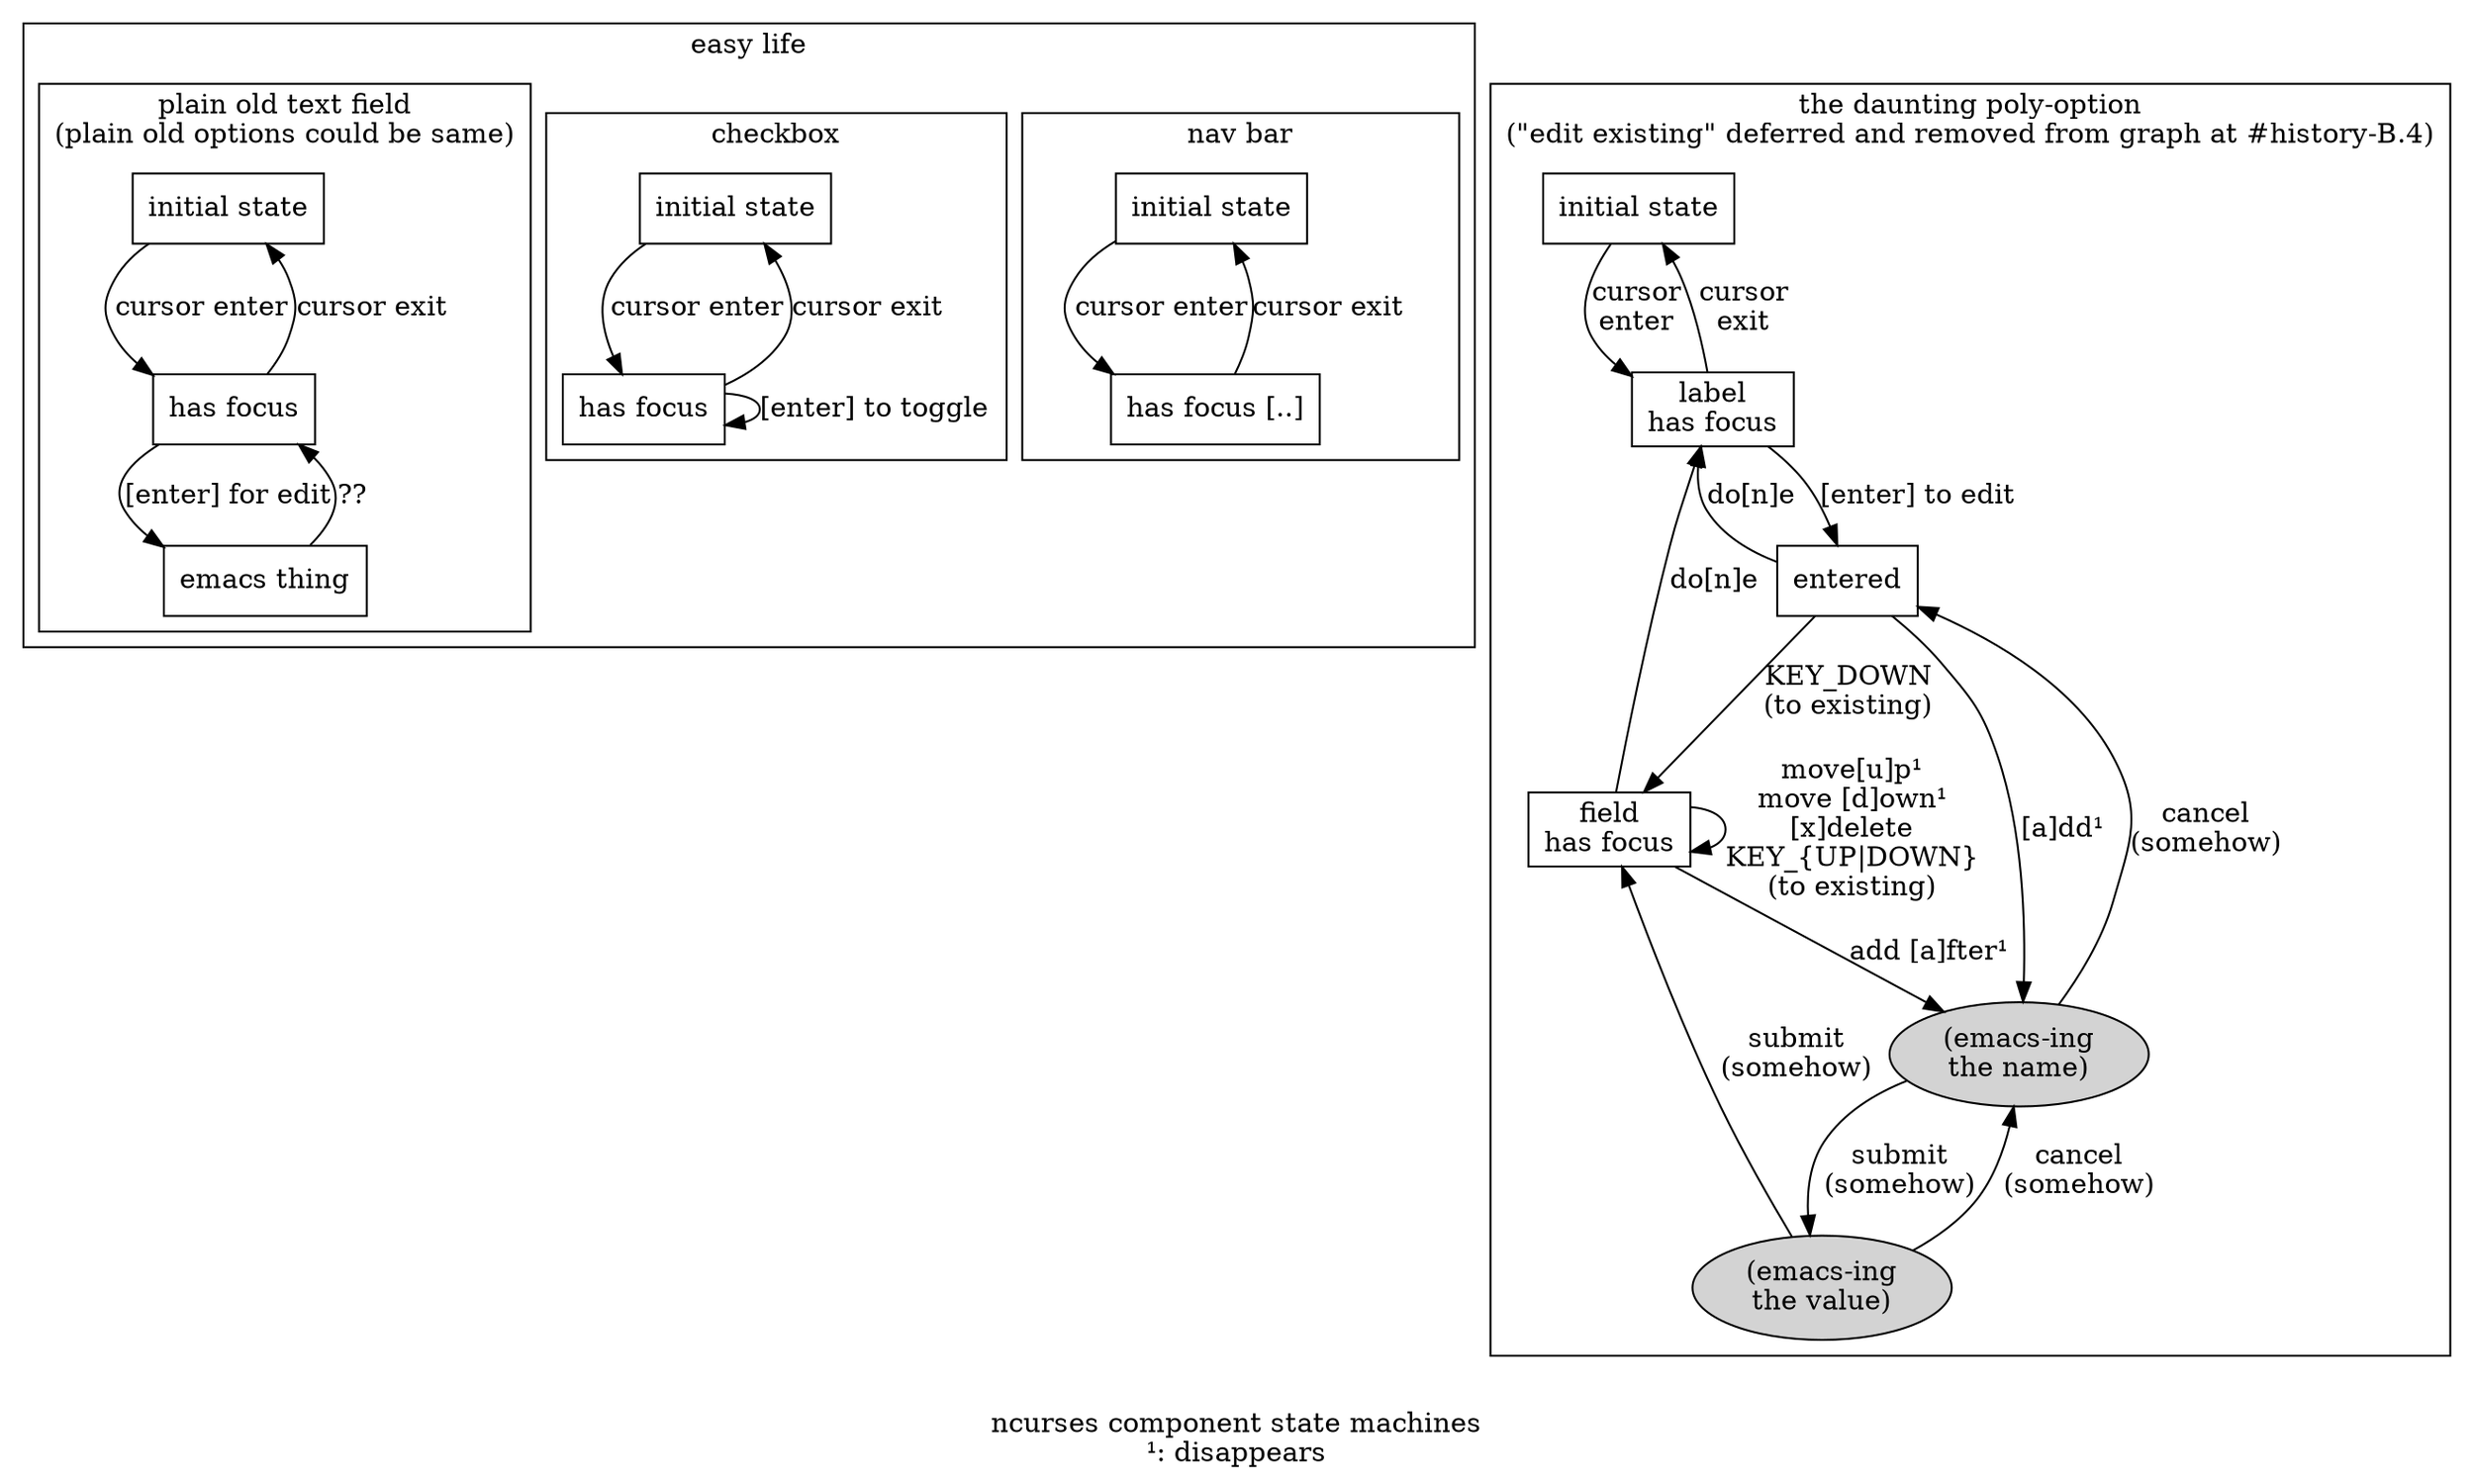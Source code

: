 digraph g {

label="\nncurses component state machines
¹: disappears
"

node[shape=rect]
rankdir="TB"


subgraph clusterWRAPPER_01 {
label="easy life"

subgraph cluster01 {
  label="nav bar"

  n01_01[label="initial state"]
  n01_02[label="has focus [..]"]

  n01_01->n01_02[label="cursor enter"]
  n01_02->n01_01[label="cursor exit"]
}


subgraph cluster02 {
  label="checkbox"
  n02_01[label="initial state"]
  n02_02[label="has focus"]

  n02_01->n02_02[label="cursor enter"]
  n02_02->n02_01[label="cursor exit"]
  n02_02->n02_02[label="[enter] to toggle"]
}


/* radio/select (dropdown) */


subgraph cluster04 {
  label="plain old text field
(plain old options could be same)"

  n04_01[label="initial state"]
  n04_02[label="has focus"]
  n04_03[label="emacs thing"]

  n04_01->n04_02[label="cursor enter"]
  n04_02->n04_01[label="cursor exit"]
  n04_02->n04_03[label="[enter] for edit"]
  n04_03->n04_02[label="??"]
}
}


subgraph cluster06 {
  label="the daunting poly-option
(\"edit existing\" deferred and removed from graph at #history-B.4)"

  n05_01[label="initial state"]
  n05_06[label="label\nhas focus"]
  n05_11[label="entered"]
  n05_16[label="(emacs-ing\nthe name)" shape=ellipse style=filled]
  n05_21[label="(emacs-ing\nthe value)" shape=ellipse style=filled]
  n05_26[label="field\nhas focus"]

  n05_01->n05_06[label="cursor\nenter"]
  n05_06->n05_01[label="cursor\nexit"]
  n05_06->n05_11[label="[enter] to edit"]
  n05_11->n05_16[label="[a]dd¹"]
  n05_11->n05_26[label="KEY_DOWN\n(to existing)"]
  n05_11->n05_06[label="do[n]e"]
  n05_16->n05_11[label="cancel\n(somehow)"]
  n05_16->n05_21[label="submit\n(somehow)"]
  n05_21->n05_16[label="cancel\n(somehow)"]
  n05_21->n05_26[label="submit\n(somehow)"]
  n05_26->n05_16[label="add [a]fter¹"]
  n05_26->n05_06[label="do[n]e"]
  n05_26->n05_26[label="move[u]p¹\nmove [d]own¹\n[x]delete\nKEY_{UP|DOWN}\n(to existing)"]
}
}
/*
  - #history-B.4: re-wrote poly-option: simplified-away the "enter" part
  - #born
*/
